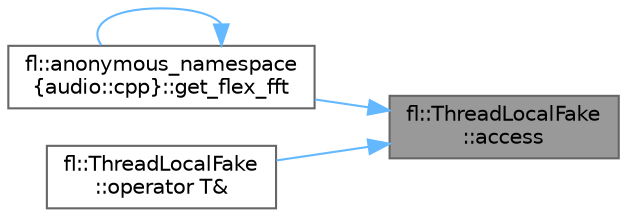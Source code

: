 digraph "fl::ThreadLocalFake::access"
{
 // INTERACTIVE_SVG=YES
 // LATEX_PDF_SIZE
  bgcolor="transparent";
  edge [fontname=Helvetica,fontsize=10,labelfontname=Helvetica,labelfontsize=10];
  node [fontname=Helvetica,fontsize=10,shape=box,height=0.2,width=0.4];
  rankdir="RL";
  Node1 [id="Node000001",label="fl::ThreadLocalFake\l::access",height=0.2,width=0.4,color="gray40", fillcolor="grey60", style="filled", fontcolor="black",tooltip=" "];
  Node1 -> Node2 [id="edge1_Node000001_Node000002",dir="back",color="steelblue1",style="solid",tooltip=" "];
  Node2 [id="Node000002",label="fl::anonymous_namespace\l\{audio::cpp\}::get_flex_fft",height=0.2,width=0.4,color="grey40", fillcolor="white", style="filled",URL="$d3/d5c/namespacefl_1_1anonymous__namespace_02audio_8cpp_03_a63dcc803fe703f176b52e25bde0c3adf.html#a63dcc803fe703f176b52e25bde0c3adf",tooltip=" "];
  Node2 -> Node2 [id="edge2_Node000002_Node000002",dir="back",color="steelblue1",style="solid",tooltip=" "];
  Node1 -> Node3 [id="edge3_Node000001_Node000003",dir="back",color="steelblue1",style="solid",tooltip=" "];
  Node3 [id="Node000003",label="fl::ThreadLocalFake\l::operator T&",height=0.2,width=0.4,color="grey40", fillcolor="white", style="filled",URL="$dd/dfc/classfl_1_1_thread_local_fake_a3fc5f57fb8dae1d4622d33bcbdd16266.html#a3fc5f57fb8dae1d4622d33bcbdd16266",tooltip=" "];
}
